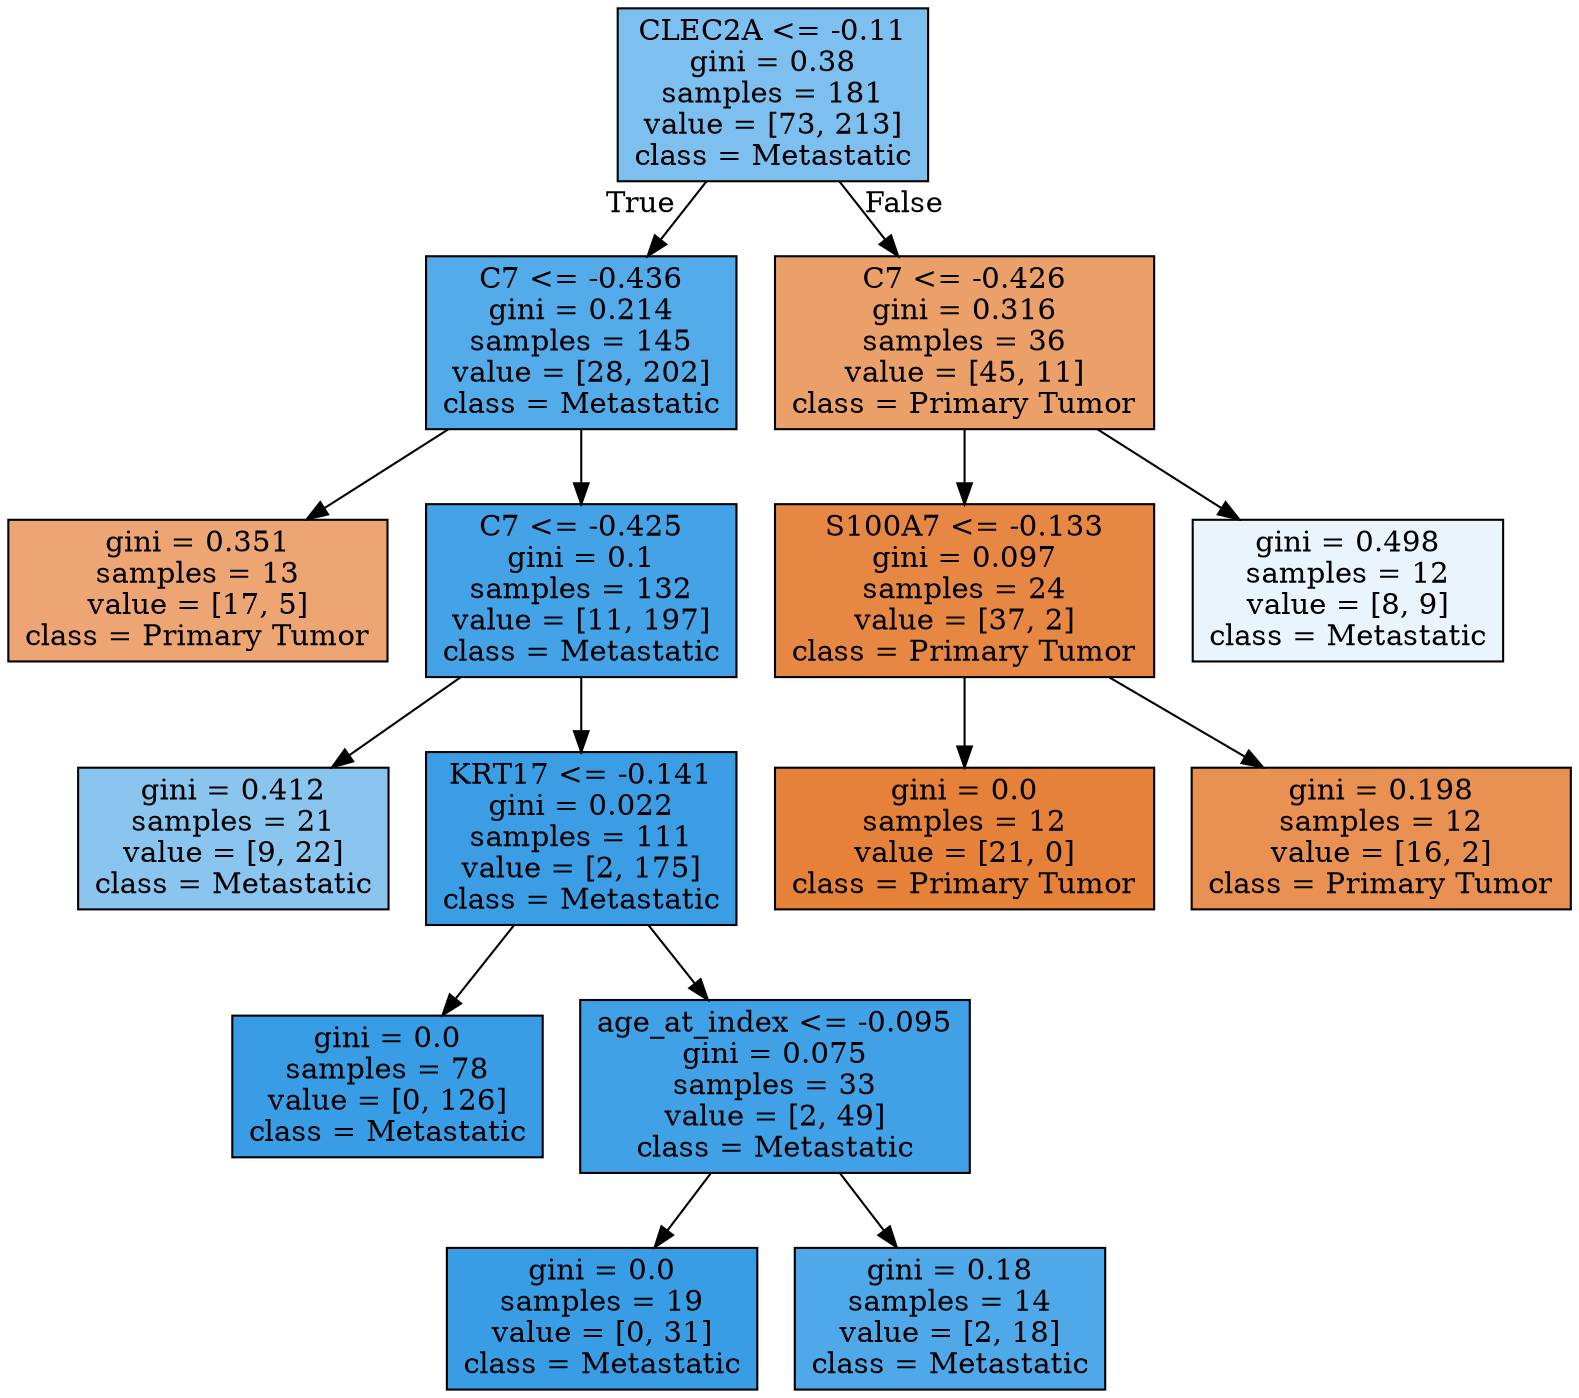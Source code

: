 digraph Tree {
node [shape=box, style="filled", color="black"] ;
0 [label="CLEC2A <= -0.11\ngini = 0.38\nsamples = 181\nvalue = [73, 213]\nclass = Metastatic", fillcolor="#7dbfee"] ;
1 [label="C7 <= -0.436\ngini = 0.214\nsamples = 145\nvalue = [28, 202]\nclass = Metastatic", fillcolor="#54abe9"] ;
0 -> 1 [labeldistance=2.5, labelangle=45, headlabel="True"] ;
2 [label="gini = 0.351\nsamples = 13\nvalue = [17, 5]\nclass = Primary Tumor", fillcolor="#eda673"] ;
1 -> 2 ;
3 [label="C7 <= -0.425\ngini = 0.1\nsamples = 132\nvalue = [11, 197]\nclass = Metastatic", fillcolor="#44a2e6"] ;
1 -> 3 ;
4 [label="gini = 0.412\nsamples = 21\nvalue = [9, 22]\nclass = Metastatic", fillcolor="#8ac5f0"] ;
3 -> 4 ;
5 [label="KRT17 <= -0.141\ngini = 0.022\nsamples = 111\nvalue = [2, 175]\nclass = Metastatic", fillcolor="#3b9ee5"] ;
3 -> 5 ;
6 [label="gini = 0.0\nsamples = 78\nvalue = [0, 126]\nclass = Metastatic", fillcolor="#399de5"] ;
5 -> 6 ;
7 [label="age_at_index <= -0.095\ngini = 0.075\nsamples = 33\nvalue = [2, 49]\nclass = Metastatic", fillcolor="#41a1e6"] ;
5 -> 7 ;
8 [label="gini = 0.0\nsamples = 19\nvalue = [0, 31]\nclass = Metastatic", fillcolor="#399de5"] ;
7 -> 8 ;
9 [label="gini = 0.18\nsamples = 14\nvalue = [2, 18]\nclass = Metastatic", fillcolor="#4fa8e8"] ;
7 -> 9 ;
10 [label="C7 <= -0.426\ngini = 0.316\nsamples = 36\nvalue = [45, 11]\nclass = Primary Tumor", fillcolor="#eba069"] ;
0 -> 10 [labeldistance=2.5, labelangle=-45, headlabel="False"] ;
11 [label="S100A7 <= -0.133\ngini = 0.097\nsamples = 24\nvalue = [37, 2]\nclass = Primary Tumor", fillcolor="#e68844"] ;
10 -> 11 ;
12 [label="gini = 0.0\nsamples = 12\nvalue = [21, 0]\nclass = Primary Tumor", fillcolor="#e58139"] ;
11 -> 12 ;
13 [label="gini = 0.198\nsamples = 12\nvalue = [16, 2]\nclass = Primary Tumor", fillcolor="#e89152"] ;
11 -> 13 ;
14 [label="gini = 0.498\nsamples = 12\nvalue = [8, 9]\nclass = Metastatic", fillcolor="#e9f4fc"] ;
10 -> 14 ;
}